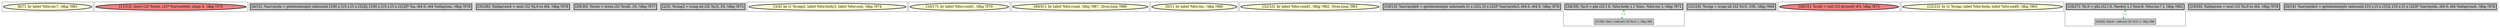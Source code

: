 
digraph G {





subgraph cluster18 {


node465 [penwidth=3.0,fontsize=20,fillcolor=lemonchiffon,label="[6/7]  br label %for.inc7, !dbg !985",shape=ellipse,style=filled ]



}

subgraph cluster16 {


node463 [penwidth=3.0,fontsize=20,fillcolor=lightcoral,label="[11/12]  store i32 %rem, i32* %arrayidx6, align 4, !dbg !979",shape=ellipse,style=filled ]



}

subgraph cluster17 {


node464 [penwidth=3.0,fontsize=20,fillcolor=grey,label="[8/15]  %arrayidx = getelementptr inbounds [100 x [10 x [5 x i32]]], [100 x [10 x [5 x i32]]]* %a, i64 0, i64 %idxprom, !dbg !978",shape=rectangle,style=filled ]



}

subgraph cluster4 {


node449 [penwidth=3.0,fontsize=20,fillcolor=grey,label="[35/36]  %idxprom4 = sext i32 %j.0 to i64, !dbg !978",shape=rectangle,style=filled ]



}

subgraph cluster3 {


node448 [penwidth=3.0,fontsize=20,fillcolor=grey,label="[29/30]  %rem = srem i32 %call, 10, !dbg !977",shape=rectangle,style=filled ]



}

subgraph cluster2 {


node447 [penwidth=3.0,fontsize=20,fillcolor=grey,label="[2/5]  %cmp2 = icmp slt i32 %j.0, 10, !dbg !973",shape=rectangle,style=filled ]



}

subgraph cluster1 {


node446 [penwidth=3.0,fontsize=20,fillcolor=lemonchiffon,label="[3/4]  br i1 %cmp2, label %for.body3, label %for.end, !dbg !974",shape=ellipse,style=filled ]



}

subgraph cluster12 {


node459 [penwidth=3.0,fontsize=20,fillcolor=lemonchiffon,label="[16/17]  br label %for.cond1, !dbg !970",shape=ellipse,style=filled ]



}

subgraph cluster5 {


node450 [penwidth=3.0,fontsize=20,fillcolor=lemonchiffon,label="[40/41]  br label %for.cond, !dbg !987, !llvm.loop !988",shape=ellipse,style=filled ]



}

subgraph cluster0 {


node445 [penwidth=3.0,fontsize=20,fillcolor=lemonchiffon,label="[0/1]  br label %for.inc, !dbg !980",shape=ellipse,style=filled ]



}

subgraph cluster6 {


node451 [penwidth=3.0,fontsize=20,fillcolor=lemonchiffon,label="[32/33]  br label %for.cond1, !dbg !982, !llvm.loop !983",shape=ellipse,style=filled ]



}

subgraph cluster14 {


node461 [penwidth=3.0,fontsize=20,fillcolor=grey,label="[10/13]  %arrayidx6 = getelementptr inbounds [5 x i32], [5 x i32]* %arrayidx5, i64 0, i64 0, !dbg !978",shape=rectangle,style=filled ]



}

subgraph cluster7 {


node453 [penwidth=3.0,fontsize=20,fillcolor=grey,label="[34/39]  %j.0 = phi i32 [ 0, %for.body ], [ %inc, %for.inc ], !dbg !971",shape=rectangle,style=filled ]
node452 [fillcolor=grey,label="[37/38]  %inc = add nsw i32 %j.0, 1, !dbg !981",shape=rectangle,style=filled ]

node452->node453 [style=dotted,color=forestgreen,label="T",fontcolor=forestgreen ]
node453->node452 [style=dotted,color=forestgreen,label="T",fontcolor=forestgreen ]


}

subgraph cluster8 {


node454 [penwidth=3.0,fontsize=20,fillcolor=grey,label="[21/24]  %cmp = icmp slt i32 %i.0, 100, !dbg !964",shape=rectangle,style=filled ]



}

subgraph cluster9 {


node455 [penwidth=3.0,fontsize=20,fillcolor=lightcoral,label="[28/31]  %call = call i32 @rand() #3, !dbg !975",shape=ellipse,style=filled ]



}

subgraph cluster10 {


node456 [penwidth=3.0,fontsize=20,fillcolor=lemonchiffon,label="[22/23]  br i1 %cmp, label %for.body, label %for.end9, !dbg !965",shape=ellipse,style=filled ]



}

subgraph cluster11 {


node458 [penwidth=3.0,fontsize=20,fillcolor=grey,label="[18/27]  %i.0 = phi i32 [ 0, %entry ], [ %inc8, %for.inc7 ], !dbg !962",shape=rectangle,style=filled ]
node457 [fillcolor=grey,label="[25/26]  %inc8 = add nsw i32 %i.0, 1, !dbg !986",shape=rectangle,style=filled ]

node457->node458 [style=dotted,color=forestgreen,label="T",fontcolor=forestgreen ]
node458->node457 [style=dotted,color=forestgreen,label="T",fontcolor=forestgreen ]


}

subgraph cluster13 {


node460 [penwidth=3.0,fontsize=20,fillcolor=grey,label="[19/20]  %idxprom = sext i32 %i.0 to i64, !dbg !978",shape=rectangle,style=filled ]



}

subgraph cluster15 {


node462 [penwidth=3.0,fontsize=20,fillcolor=grey,label="[9/14]  %arrayidx5 = getelementptr inbounds [10 x [5 x i32]], [10 x [5 x i32]]* %arrayidx, i64 0, i64 %idxprom4, !dbg !978",shape=rectangle,style=filled ]



}

}
